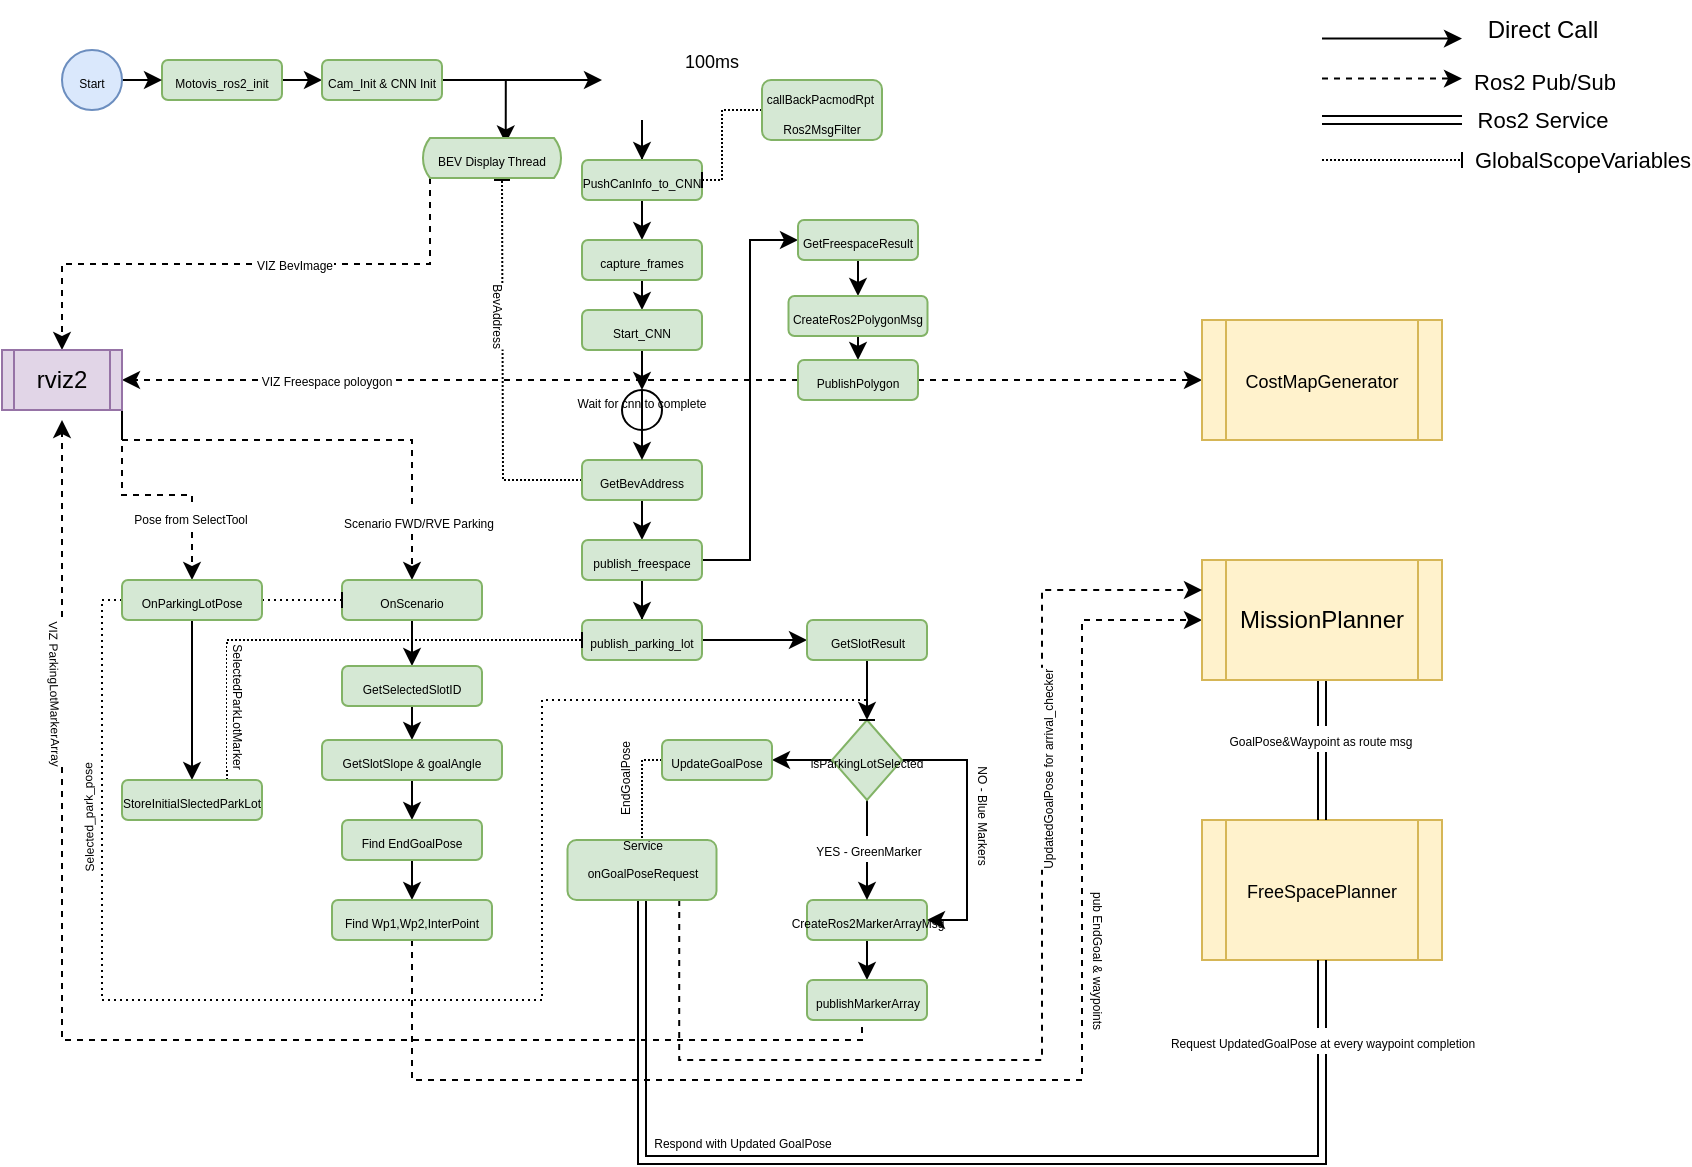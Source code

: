 <mxfile version="21.6.2" type="github">
  <diagram name="Page-1" id="-mco7TJi4aRfyRzVMiyg">
    <mxGraphModel dx="989" dy="553" grid="1" gridSize="10" guides="1" tooltips="1" connect="1" arrows="1" fold="1" page="1" pageScale="1" pageWidth="850" pageHeight="1100" math="0" shadow="0">
      <root>
        <mxCell id="0" />
        <mxCell id="1" parent="0" />
        <mxCell id="SGgT7MJGST8tAyNsxuXf-23" style="edgeStyle=orthogonalEdgeStyle;rounded=0;orthogonalLoop=1;jettySize=auto;html=1;exitX=1;exitY=0.5;exitDx=0;exitDy=0;entryX=0;entryY=0.5;entryDx=0;entryDy=0;" parent="1" source="SGgT7MJGST8tAyNsxuXf-1" target="SGgT7MJGST8tAyNsxuXf-3" edge="1">
          <mxGeometry relative="1" as="geometry" />
        </mxCell>
        <mxCell id="SGgT7MJGST8tAyNsxuXf-1" value="&lt;font style=&quot;font-size: 6px;&quot;&gt;Motovis_ros2_init&lt;/font&gt;" style="rounded=1;whiteSpace=wrap;html=1;fillColor=#d5e8d4;strokeColor=#82b366;" parent="1" vertex="1">
          <mxGeometry x="80" y="50" width="60" height="20" as="geometry" />
        </mxCell>
        <mxCell id="SGgT7MJGST8tAyNsxuXf-22" style="edgeStyle=orthogonalEdgeStyle;rounded=0;orthogonalLoop=1;jettySize=auto;html=1;exitX=1;exitY=0.5;exitDx=0;exitDy=0;entryX=0;entryY=0.5;entryDx=0;entryDy=0;" parent="1" source="SGgT7MJGST8tAyNsxuXf-2" target="SGgT7MJGST8tAyNsxuXf-1" edge="1">
          <mxGeometry relative="1" as="geometry" />
        </mxCell>
        <mxCell id="SGgT7MJGST8tAyNsxuXf-2" value="&lt;font style=&quot;font-size: 6px;&quot;&gt;Start&lt;/font&gt;" style="ellipse;whiteSpace=wrap;html=1;aspect=fixed;fillColor=#dae8fc;strokeColor=#6c8ebf;" parent="1" vertex="1">
          <mxGeometry x="30" y="45" width="30" height="30" as="geometry" />
        </mxCell>
        <mxCell id="SGgT7MJGST8tAyNsxuXf-24" style="edgeStyle=orthogonalEdgeStyle;rounded=0;orthogonalLoop=1;jettySize=auto;html=1;exitX=1;exitY=0.5;exitDx=0;exitDy=0;" parent="1" source="SGgT7MJGST8tAyNsxuXf-3" target="SGgT7MJGST8tAyNsxuXf-9" edge="1">
          <mxGeometry relative="1" as="geometry" />
        </mxCell>
        <mxCell id="SGgT7MJGST8tAyNsxuXf-25" style="edgeStyle=orthogonalEdgeStyle;rounded=0;orthogonalLoop=1;jettySize=auto;html=1;exitX=1;exitY=0.5;exitDx=0;exitDy=0;entryX=0.598;entryY=0.136;entryDx=0;entryDy=0;entryPerimeter=0;" parent="1" source="SGgT7MJGST8tAyNsxuXf-3" target="SGgT7MJGST8tAyNsxuXf-20" edge="1">
          <mxGeometry relative="1" as="geometry" />
        </mxCell>
        <mxCell id="SGgT7MJGST8tAyNsxuXf-3" value="&lt;font style=&quot;font-size: 6px;&quot;&gt;Cam_Init &amp;amp; CNN Init&lt;/font&gt;" style="rounded=1;whiteSpace=wrap;html=1;fillColor=#d5e8d4;strokeColor=#82b366;" parent="1" vertex="1">
          <mxGeometry x="160" y="50" width="60" height="20" as="geometry" />
        </mxCell>
        <mxCell id="SGgT7MJGST8tAyNsxuXf-27" style="edgeStyle=orthogonalEdgeStyle;rounded=0;orthogonalLoop=1;jettySize=auto;html=1;exitX=0.5;exitY=1;exitDx=0;exitDy=0;" parent="1" source="SGgT7MJGST8tAyNsxuXf-9" target="SGgT7MJGST8tAyNsxuXf-11" edge="1">
          <mxGeometry relative="1" as="geometry" />
        </mxCell>
        <mxCell id="SGgT7MJGST8tAyNsxuXf-9" value="" style="shape=image;html=1;verticalAlign=top;verticalLabelPosition=bottom;labelBackgroundColor=#ffffff;imageAspect=0;aspect=fixed;image=https://cdn3.iconfinder.com/data/icons/arrows-set-12/512/history-128.png" parent="1" vertex="1">
          <mxGeometry x="300" y="40" width="40" height="40" as="geometry" />
        </mxCell>
        <mxCell id="SGgT7MJGST8tAyNsxuXf-28" style="edgeStyle=orthogonalEdgeStyle;rounded=0;orthogonalLoop=1;jettySize=auto;html=1;exitX=0.5;exitY=1;exitDx=0;exitDy=0;entryX=0.5;entryY=0;entryDx=0;entryDy=0;" parent="1" source="SGgT7MJGST8tAyNsxuXf-11" target="SGgT7MJGST8tAyNsxuXf-13" edge="1">
          <mxGeometry relative="1" as="geometry" />
        </mxCell>
        <mxCell id="SGgT7MJGST8tAyNsxuXf-11" value="&lt;font style=&quot;font-size: 6px;&quot;&gt;PushCanInfo_to_CNN&lt;/font&gt;" style="rounded=1;whiteSpace=wrap;html=1;fillColor=#d5e8d4;strokeColor=#82b366;" parent="1" vertex="1">
          <mxGeometry x="290" y="100" width="60" height="20" as="geometry" />
        </mxCell>
        <mxCell id="SGgT7MJGST8tAyNsxuXf-29" style="edgeStyle=orthogonalEdgeStyle;rounded=0;orthogonalLoop=1;jettySize=auto;html=1;exitX=0.5;exitY=1;exitDx=0;exitDy=0;entryX=0.5;entryY=0;entryDx=0;entryDy=0;" parent="1" source="SGgT7MJGST8tAyNsxuXf-13" target="SGgT7MJGST8tAyNsxuXf-14" edge="1">
          <mxGeometry relative="1" as="geometry" />
        </mxCell>
        <mxCell id="SGgT7MJGST8tAyNsxuXf-13" value="&lt;font style=&quot;font-size: 6px;&quot;&gt;capture_frames&lt;/font&gt;" style="rounded=1;whiteSpace=wrap;html=1;fillColor=#d5e8d4;strokeColor=#82b366;" parent="1" vertex="1">
          <mxGeometry x="290" y="140" width="60" height="20" as="geometry" />
        </mxCell>
        <mxCell id="SGgT7MJGST8tAyNsxuXf-32" style="edgeStyle=orthogonalEdgeStyle;rounded=0;orthogonalLoop=1;jettySize=auto;html=1;exitX=0.5;exitY=1;exitDx=0;exitDy=0;entryX=0.5;entryY=0;entryDx=0;entryDy=0;" parent="1" source="SGgT7MJGST8tAyNsxuXf-14" target="SGgT7MJGST8tAyNsxuXf-31" edge="1">
          <mxGeometry relative="1" as="geometry" />
        </mxCell>
        <mxCell id="SGgT7MJGST8tAyNsxuXf-14" value="&lt;span style=&quot;font-size: 6px;&quot;&gt;Start_CNN&lt;/span&gt;" style="rounded=1;whiteSpace=wrap;html=1;fillColor=#d5e8d4;strokeColor=#82b366;" parent="1" vertex="1">
          <mxGeometry x="290" y="175" width="60" height="20" as="geometry" />
        </mxCell>
        <mxCell id="SGgT7MJGST8tAyNsxuXf-38" style="edgeStyle=orthogonalEdgeStyle;rounded=0;orthogonalLoop=1;jettySize=auto;html=1;exitX=0;exitY=0.5;exitDx=0;exitDy=0;dashed=1;dashPattern=1 1;endArrow=baseDash;endFill=0;" parent="1" source="SGgT7MJGST8tAyNsxuXf-15" edge="1">
          <mxGeometry relative="1" as="geometry">
            <mxPoint x="250" y="110" as="targetPoint" />
          </mxGeometry>
        </mxCell>
        <mxCell id="YeCXha6RfLNIHZASDCSi-3" value="&lt;font style=&quot;font-size: 6px;&quot;&gt;BevAddress&lt;/font&gt;" style="edgeLabel;html=1;align=center;verticalAlign=middle;resizable=0;points=[];rotation=90;" vertex="1" connectable="0" parent="SGgT7MJGST8tAyNsxuXf-38">
          <mxGeometry x="0.275" relative="1" as="geometry">
            <mxPoint y="-1" as="offset" />
          </mxGeometry>
        </mxCell>
        <mxCell id="SGgT7MJGST8tAyNsxuXf-39" style="edgeStyle=orthogonalEdgeStyle;rounded=0;orthogonalLoop=1;jettySize=auto;html=1;exitX=0.5;exitY=1;exitDx=0;exitDy=0;entryX=0.5;entryY=0;entryDx=0;entryDy=0;" parent="1" source="SGgT7MJGST8tAyNsxuXf-15" target="SGgT7MJGST8tAyNsxuXf-17" edge="1">
          <mxGeometry relative="1" as="geometry" />
        </mxCell>
        <mxCell id="SGgT7MJGST8tAyNsxuXf-15" value="&lt;font style=&quot;font-size: 6px;&quot;&gt;GetBevAddress&lt;/font&gt;" style="rounded=1;whiteSpace=wrap;html=1;fillColor=#d5e8d4;strokeColor=#82b366;" parent="1" vertex="1">
          <mxGeometry x="290" y="250" width="60" height="20" as="geometry" />
        </mxCell>
        <mxCell id="SGgT7MJGST8tAyNsxuXf-40" style="edgeStyle=orthogonalEdgeStyle;rounded=0;orthogonalLoop=1;jettySize=auto;html=1;exitX=1;exitY=0.5;exitDx=0;exitDy=0;entryX=0;entryY=0.5;entryDx=0;entryDy=0;" parent="1" source="SGgT7MJGST8tAyNsxuXf-17" target="SGgT7MJGST8tAyNsxuXf-19" edge="1">
          <mxGeometry relative="1" as="geometry" />
        </mxCell>
        <mxCell id="SGgT7MJGST8tAyNsxuXf-91" style="edgeStyle=orthogonalEdgeStyle;rounded=0;orthogonalLoop=1;jettySize=auto;html=1;exitX=0.5;exitY=1;exitDx=0;exitDy=0;" parent="1" source="SGgT7MJGST8tAyNsxuXf-17" target="SGgT7MJGST8tAyNsxuXf-52" edge="1">
          <mxGeometry relative="1" as="geometry" />
        </mxCell>
        <mxCell id="SGgT7MJGST8tAyNsxuXf-17" value="&lt;font style=&quot;font-size: 6px;&quot;&gt;publish_freespace&lt;/font&gt;" style="rounded=1;whiteSpace=wrap;html=1;fillColor=#d5e8d4;strokeColor=#82b366;" parent="1" vertex="1">
          <mxGeometry x="290" y="290" width="60" height="20" as="geometry" />
        </mxCell>
        <mxCell id="SGgT7MJGST8tAyNsxuXf-119" style="edgeStyle=orthogonalEdgeStyle;rounded=0;orthogonalLoop=1;jettySize=auto;html=1;exitX=0.5;exitY=1;exitDx=0;exitDy=0;entryX=0.5;entryY=0;entryDx=0;entryDy=0;" parent="1" source="SGgT7MJGST8tAyNsxuXf-19" target="SGgT7MJGST8tAyNsxuXf-41" edge="1">
          <mxGeometry relative="1" as="geometry" />
        </mxCell>
        <mxCell id="SGgT7MJGST8tAyNsxuXf-19" value="&lt;font style=&quot;font-size: 6px;&quot;&gt;GetFreespaceResult&lt;/font&gt;" style="rounded=1;whiteSpace=wrap;html=1;fillColor=#d5e8d4;strokeColor=#82b366;" parent="1" vertex="1">
          <mxGeometry x="398" y="130" width="60" height="20" as="geometry" />
        </mxCell>
        <mxCell id="SGgT7MJGST8tAyNsxuXf-54" style="edgeStyle=orthogonalEdgeStyle;rounded=0;orthogonalLoop=1;jettySize=auto;html=1;exitX=0;exitY=0;exitDx=4;exitDy=20;exitPerimeter=0;dashed=1;" parent="1" source="SGgT7MJGST8tAyNsxuXf-20" target="SGgT7MJGST8tAyNsxuXf-53" edge="1">
          <mxGeometry relative="1" as="geometry" />
        </mxCell>
        <mxCell id="SGgT7MJGST8tAyNsxuXf-117" value="&lt;font style=&quot;font-size: 6px;&quot;&gt;VIZ BevImage&lt;/font&gt;" style="edgeLabel;html=1;align=center;verticalAlign=middle;resizable=0;points=[];" parent="SGgT7MJGST8tAyNsxuXf-54" vertex="1" connectable="0">
          <mxGeometry x="-0.178" y="-1" relative="1" as="geometry">
            <mxPoint as="offset" />
          </mxGeometry>
        </mxCell>
        <mxCell id="SGgT7MJGST8tAyNsxuXf-20" value="&lt;font style=&quot;font-size: 6px;&quot;&gt;BEV Display Thread&lt;/font&gt;" style="html=1;dashed=0;whiteSpace=wrap;shape=mxgraph.dfd.loop;fillColor=#d5e8d4;strokeColor=#82b366;" parent="1" vertex="1">
          <mxGeometry x="210" y="89" width="70" height="20" as="geometry" />
        </mxCell>
        <mxCell id="SGgT7MJGST8tAyNsxuXf-33" style="edgeStyle=orthogonalEdgeStyle;rounded=0;orthogonalLoop=1;jettySize=auto;html=1;exitX=0.5;exitY=1;exitDx=0;exitDy=0;entryX=0.5;entryY=0;entryDx=0;entryDy=0;" parent="1" source="SGgT7MJGST8tAyNsxuXf-31" target="SGgT7MJGST8tAyNsxuXf-15" edge="1">
          <mxGeometry relative="1" as="geometry" />
        </mxCell>
        <mxCell id="SGgT7MJGST8tAyNsxuXf-31" value="" style="shape=lineEllipse;line=vertical;perimeter=ellipsePerimeter;whiteSpace=wrap;html=1;backgroundOutline=1;" parent="1" vertex="1">
          <mxGeometry x="310" y="215" width="20" height="20" as="geometry" />
        </mxCell>
        <mxCell id="SGgT7MJGST8tAyNsxuXf-34" value="&lt;font style=&quot;font-size: 6px;&quot;&gt;Wait for cnn to complete&lt;/font&gt;" style="text;html=1;strokeColor=none;fillColor=none;align=center;verticalAlign=middle;whiteSpace=wrap;rounded=0;" parent="1" vertex="1">
          <mxGeometry x="280" y="215" width="80" height="10" as="geometry" />
        </mxCell>
        <mxCell id="SGgT7MJGST8tAyNsxuXf-120" style="edgeStyle=orthogonalEdgeStyle;rounded=0;orthogonalLoop=1;jettySize=auto;html=1;exitX=0.5;exitY=1;exitDx=0;exitDy=0;entryX=0.5;entryY=0;entryDx=0;entryDy=0;" parent="1" source="SGgT7MJGST8tAyNsxuXf-41" target="SGgT7MJGST8tAyNsxuXf-45" edge="1">
          <mxGeometry relative="1" as="geometry" />
        </mxCell>
        <mxCell id="SGgT7MJGST8tAyNsxuXf-41" value="&lt;font style=&quot;font-size: 6px;&quot;&gt;CreateRos2PolygonMsg&lt;/font&gt;" style="rounded=1;whiteSpace=wrap;html=1;fillColor=#d5e8d4;strokeColor=#82b366;" parent="1" vertex="1">
          <mxGeometry x="393.25" y="168" width="69.5" height="20" as="geometry" />
        </mxCell>
        <mxCell id="SGgT7MJGST8tAyNsxuXf-51" style="edgeStyle=orthogonalEdgeStyle;rounded=0;orthogonalLoop=1;jettySize=auto;html=1;exitX=1;exitY=0.5;exitDx=0;exitDy=0;entryX=0;entryY=0.5;entryDx=0;entryDy=0;dashed=1;" parent="1" source="SGgT7MJGST8tAyNsxuXf-45" target="SGgT7MJGST8tAyNsxuXf-49" edge="1">
          <mxGeometry relative="1" as="geometry" />
        </mxCell>
        <mxCell id="SGgT7MJGST8tAyNsxuXf-55" style="edgeStyle=orthogonalEdgeStyle;rounded=0;orthogonalLoop=1;jettySize=auto;html=1;exitX=0;exitY=0.5;exitDx=0;exitDy=0;entryX=1;entryY=0.5;entryDx=0;entryDy=0;dashed=1;" parent="1" source="SGgT7MJGST8tAyNsxuXf-45" target="SGgT7MJGST8tAyNsxuXf-53" edge="1">
          <mxGeometry relative="1" as="geometry">
            <Array as="points">
              <mxPoint x="395" y="210" />
              <mxPoint x="140" y="210" />
              <mxPoint x="140" y="215" />
            </Array>
          </mxGeometry>
        </mxCell>
        <mxCell id="SGgT7MJGST8tAyNsxuXf-116" value="&lt;font style=&quot;font-size: 6px;&quot;&gt;VIZ Freespace poloygon&lt;/font&gt;" style="edgeLabel;html=1;align=center;verticalAlign=middle;resizable=0;points=[];" parent="SGgT7MJGST8tAyNsxuXf-55" vertex="1" connectable="0">
          <mxGeometry x="0.396" y="-1" relative="1" as="geometry">
            <mxPoint as="offset" />
          </mxGeometry>
        </mxCell>
        <mxCell id="SGgT7MJGST8tAyNsxuXf-45" value="&lt;font style=&quot;font-size: 6px;&quot;&gt;PublishPolygon&lt;/font&gt;" style="rounded=1;whiteSpace=wrap;html=1;fillColor=#d5e8d4;strokeColor=#82b366;" parent="1" vertex="1">
          <mxGeometry x="398" y="200" width="60" height="20" as="geometry" />
        </mxCell>
        <mxCell id="SGgT7MJGST8tAyNsxuXf-49" value="&lt;font style=&quot;font-size: 9px;&quot;&gt;CostMapGenerator&lt;/font&gt;" style="shape=process;whiteSpace=wrap;html=1;backgroundOutline=1;fillColor=#fff2cc;strokeColor=#d6b656;" parent="1" vertex="1">
          <mxGeometry x="600" y="180" width="120" height="60" as="geometry" />
        </mxCell>
        <mxCell id="SGgT7MJGST8tAyNsxuXf-50" value="&lt;font style=&quot;font-size: 9px;&quot;&gt;FreeSpacePlanner&lt;/font&gt;" style="shape=process;whiteSpace=wrap;html=1;backgroundOutline=1;fillColor=#fff2cc;strokeColor=#d6b656;" parent="1" vertex="1">
          <mxGeometry x="600" y="430" width="120" height="70" as="geometry" />
        </mxCell>
        <mxCell id="SGgT7MJGST8tAyNsxuXf-60" style="edgeStyle=orthogonalEdgeStyle;rounded=0;orthogonalLoop=1;jettySize=auto;html=1;exitX=1;exitY=0.5;exitDx=0;exitDy=0;entryX=0;entryY=0.5;entryDx=0;entryDy=0;" parent="1" source="SGgT7MJGST8tAyNsxuXf-52" target="SGgT7MJGST8tAyNsxuXf-57" edge="1">
          <mxGeometry relative="1" as="geometry">
            <mxPoint x="380" y="330" as="targetPoint" />
          </mxGeometry>
        </mxCell>
        <mxCell id="SGgT7MJGST8tAyNsxuXf-52" value="&lt;font style=&quot;font-size: 6px;&quot;&gt;publish_parking_lot&lt;/font&gt;" style="rounded=1;whiteSpace=wrap;html=1;fillColor=#d5e8d4;strokeColor=#82b366;" parent="1" vertex="1">
          <mxGeometry x="290" y="330" width="60" height="20" as="geometry" />
        </mxCell>
        <mxCell id="SGgT7MJGST8tAyNsxuXf-74" style="edgeStyle=orthogonalEdgeStyle;rounded=0;orthogonalLoop=1;jettySize=auto;html=1;exitX=1;exitY=0.5;exitDx=0;exitDy=0;entryX=0.5;entryY=0;entryDx=0;entryDy=0;dashed=1;" parent="1" source="SGgT7MJGST8tAyNsxuXf-53" target="SGgT7MJGST8tAyNsxuXf-73" edge="1">
          <mxGeometry relative="1" as="geometry">
            <Array as="points">
              <mxPoint x="60" y="240" />
              <mxPoint x="205" y="240" />
            </Array>
          </mxGeometry>
        </mxCell>
        <mxCell id="SGgT7MJGST8tAyNsxuXf-75" value="&lt;font style=&quot;font-size: 6px;&quot;&gt;Scenario FWD/RVE Parking&lt;/font&gt;" style="edgeLabel;html=1;align=center;verticalAlign=middle;resizable=0;points=[];rotation=0;" parent="SGgT7MJGST8tAyNsxuXf-74" vertex="1" connectable="0">
          <mxGeometry x="0.259" relative="1" as="geometry">
            <mxPoint x="24" y="40" as="offset" />
          </mxGeometry>
        </mxCell>
        <mxCell id="SGgT7MJGST8tAyNsxuXf-99" style="edgeStyle=orthogonalEdgeStyle;rounded=0;orthogonalLoop=1;jettySize=auto;html=1;exitX=1;exitY=1;exitDx=0;exitDy=0;dashed=1;" parent="1" source="SGgT7MJGST8tAyNsxuXf-53" target="SGgT7MJGST8tAyNsxuXf-98" edge="1">
          <mxGeometry relative="1" as="geometry" />
        </mxCell>
        <mxCell id="SGgT7MJGST8tAyNsxuXf-100" value="&lt;font style=&quot;font-size: 6px;&quot;&gt;Pose from SelectTool&lt;/font&gt;" style="edgeLabel;html=1;align=center;verticalAlign=middle;resizable=0;points=[];" parent="SGgT7MJGST8tAyNsxuXf-99" vertex="1" connectable="0">
          <mxGeometry x="0.459" y="-1" relative="1" as="geometry">
            <mxPoint as="offset" />
          </mxGeometry>
        </mxCell>
        <mxCell id="SGgT7MJGST8tAyNsxuXf-53" value="rviz2" style="shape=process;whiteSpace=wrap;html=1;backgroundOutline=1;fillColor=#e1d5e7;strokeColor=#9673a6;" parent="1" vertex="1">
          <mxGeometry y="195" width="60" height="30" as="geometry" />
        </mxCell>
        <mxCell id="SGgT7MJGST8tAyNsxuXf-107" style="edgeStyle=orthogonalEdgeStyle;rounded=0;orthogonalLoop=1;jettySize=auto;html=1;exitX=0.5;exitY=1;exitDx=0;exitDy=0;entryX=0.5;entryY=0;entryDx=0;entryDy=0;" parent="1" source="SGgT7MJGST8tAyNsxuXf-57" target="SGgT7MJGST8tAyNsxuXf-64" edge="1">
          <mxGeometry relative="1" as="geometry" />
        </mxCell>
        <mxCell id="SGgT7MJGST8tAyNsxuXf-57" value="&lt;font style=&quot;font-size: 6px;&quot;&gt;GetSlotResult&lt;/font&gt;" style="rounded=1;whiteSpace=wrap;html=1;fillColor=#d5e8d4;strokeColor=#82b366;" parent="1" vertex="1">
          <mxGeometry x="402.5" y="330" width="60" height="20" as="geometry" />
        </mxCell>
        <mxCell id="SGgT7MJGST8tAyNsxuXf-102" style="edgeStyle=orthogonalEdgeStyle;rounded=0;orthogonalLoop=1;jettySize=auto;html=1;exitX=0.5;exitY=1;exitDx=0;exitDy=0;entryX=0.5;entryY=0;entryDx=0;entryDy=0;" parent="1" source="SGgT7MJGST8tAyNsxuXf-62" target="SGgT7MJGST8tAyNsxuXf-70" edge="1">
          <mxGeometry relative="1" as="geometry" />
        </mxCell>
        <mxCell id="SGgT7MJGST8tAyNsxuXf-62" value="&lt;font style=&quot;font-size: 6px;&quot;&gt;CreateRos2MarkerArrayMsg&lt;/font&gt;" style="rounded=1;whiteSpace=wrap;html=1;fillColor=#d5e8d4;strokeColor=#82b366;" parent="1" vertex="1">
          <mxGeometry x="402.5" y="470" width="60" height="20" as="geometry" />
        </mxCell>
        <mxCell id="SGgT7MJGST8tAyNsxuXf-65" style="edgeStyle=orthogonalEdgeStyle;rounded=0;orthogonalLoop=1;jettySize=auto;html=1;exitX=0.5;exitY=1;exitDx=0;exitDy=0;entryX=0.5;entryY=0;entryDx=0;entryDy=0;" parent="1" source="SGgT7MJGST8tAyNsxuXf-64" target="SGgT7MJGST8tAyNsxuXf-62" edge="1">
          <mxGeometry relative="1" as="geometry" />
        </mxCell>
        <mxCell id="SGgT7MJGST8tAyNsxuXf-66" value="&lt;font style=&quot;font-size: 6px;&quot;&gt;YES - GreenMarker&lt;/font&gt;" style="edgeLabel;html=1;align=center;verticalAlign=middle;resizable=0;points=[];" parent="SGgT7MJGST8tAyNsxuXf-65" vertex="1" connectable="0">
          <mxGeometry x="-0.219" y="2" relative="1" as="geometry">
            <mxPoint x="-2" y="4" as="offset" />
          </mxGeometry>
        </mxCell>
        <mxCell id="SGgT7MJGST8tAyNsxuXf-67" style="edgeStyle=orthogonalEdgeStyle;rounded=0;orthogonalLoop=1;jettySize=auto;html=1;exitX=1;exitY=0.5;exitDx=0;exitDy=0;entryX=1;entryY=0.5;entryDx=0;entryDy=0;" parent="1" source="SGgT7MJGST8tAyNsxuXf-64" target="SGgT7MJGST8tAyNsxuXf-62" edge="1">
          <mxGeometry relative="1" as="geometry" />
        </mxCell>
        <mxCell id="SGgT7MJGST8tAyNsxuXf-68" value="&lt;font style=&quot;font-size: 6px;&quot;&gt;NO - Blue Markers&lt;/font&gt;" style="edgeLabel;html=1;align=center;verticalAlign=middle;resizable=0;points=[];rotation=90;" parent="SGgT7MJGST8tAyNsxuXf-67" vertex="1" connectable="0">
          <mxGeometry x="-0.138" y="-2" relative="1" as="geometry">
            <mxPoint x="12" y="3" as="offset" />
          </mxGeometry>
        </mxCell>
        <mxCell id="SGgT7MJGST8tAyNsxuXf-106" style="edgeStyle=orthogonalEdgeStyle;rounded=0;orthogonalLoop=1;jettySize=auto;html=1;exitX=0.5;exitY=1;exitDx=0;exitDy=0;entryX=1;entryY=0.5;entryDx=0;entryDy=0;" parent="1" source="SGgT7MJGST8tAyNsxuXf-64" target="SGgT7MJGST8tAyNsxuXf-105" edge="1">
          <mxGeometry relative="1" as="geometry">
            <Array as="points">
              <mxPoint x="433" y="400" />
            </Array>
          </mxGeometry>
        </mxCell>
        <mxCell id="SGgT7MJGST8tAyNsxuXf-64" value="&lt;font style=&quot;font-size: 6px;&quot;&gt;isParkingLotSelected&lt;/font&gt;" style="rhombus;whiteSpace=wrap;html=1;fillColor=#d5e8d4;strokeColor=#82b366;" parent="1" vertex="1">
          <mxGeometry x="415" y="380" width="35" height="40" as="geometry" />
        </mxCell>
        <mxCell id="SGgT7MJGST8tAyNsxuXf-92" style="edgeStyle=orthogonalEdgeStyle;rounded=0;orthogonalLoop=1;jettySize=auto;html=1;exitX=0.5;exitY=1;exitDx=0;exitDy=0;dashed=1;" parent="1" source="SGgT7MJGST8tAyNsxuXf-70" edge="1">
          <mxGeometry relative="1" as="geometry">
            <mxPoint x="30" y="230" as="targetPoint" />
            <Array as="points">
              <mxPoint x="430" y="540" />
              <mxPoint x="30" y="540" />
            </Array>
          </mxGeometry>
        </mxCell>
        <mxCell id="SGgT7MJGST8tAyNsxuXf-93" value="&lt;font style=&quot;font-size: 6px;&quot;&gt;VIZ ParkingLotMarkerArray&lt;/font&gt;" style="edgeLabel;html=1;align=center;verticalAlign=middle;resizable=0;points=[];rotation=89;" parent="SGgT7MJGST8tAyNsxuXf-92" vertex="1" connectable="0">
          <mxGeometry x="0.624" y="2" relative="1" as="geometry">
            <mxPoint as="offset" />
          </mxGeometry>
        </mxCell>
        <mxCell id="SGgT7MJGST8tAyNsxuXf-70" value="&lt;font style=&quot;font-size: 6px;&quot;&gt;publishMarkerArray&lt;/font&gt;" style="rounded=1;whiteSpace=wrap;html=1;fillColor=#d5e8d4;strokeColor=#82b366;" parent="1" vertex="1">
          <mxGeometry x="402.5" y="510" width="60" height="20" as="geometry" />
        </mxCell>
        <mxCell id="SGgT7MJGST8tAyNsxuXf-84" style="edgeStyle=orthogonalEdgeStyle;rounded=0;orthogonalLoop=1;jettySize=auto;html=1;exitX=0.5;exitY=1;exitDx=0;exitDy=0;entryX=0.5;entryY=0;entryDx=0;entryDy=0;" parent="1" source="SGgT7MJGST8tAyNsxuXf-73" target="SGgT7MJGST8tAyNsxuXf-76" edge="1">
          <mxGeometry relative="1" as="geometry" />
        </mxCell>
        <mxCell id="SGgT7MJGST8tAyNsxuXf-73" value="&lt;font style=&quot;font-size: 6px;&quot;&gt;OnScenario&lt;/font&gt;" style="rounded=1;whiteSpace=wrap;html=1;fillColor=#d5e8d4;strokeColor=#82b366;" parent="1" vertex="1">
          <mxGeometry x="170" y="310" width="70" height="20" as="geometry" />
        </mxCell>
        <mxCell id="SGgT7MJGST8tAyNsxuXf-85" style="edgeStyle=orthogonalEdgeStyle;rounded=0;orthogonalLoop=1;jettySize=auto;html=1;exitX=0.5;exitY=1;exitDx=0;exitDy=0;entryX=0.5;entryY=0;entryDx=0;entryDy=0;" parent="1" source="SGgT7MJGST8tAyNsxuXf-76" target="SGgT7MJGST8tAyNsxuXf-77" edge="1">
          <mxGeometry relative="1" as="geometry" />
        </mxCell>
        <mxCell id="SGgT7MJGST8tAyNsxuXf-76" value="&lt;font style=&quot;font-size: 6px;&quot;&gt;GetSelectedSlotID&lt;/font&gt;" style="rounded=1;whiteSpace=wrap;html=1;fillColor=#d5e8d4;strokeColor=#82b366;" parent="1" vertex="1">
          <mxGeometry x="170" y="353" width="70" height="20" as="geometry" />
        </mxCell>
        <mxCell id="SGgT7MJGST8tAyNsxuXf-86" style="edgeStyle=orthogonalEdgeStyle;rounded=0;orthogonalLoop=1;jettySize=auto;html=1;exitX=0.5;exitY=1;exitDx=0;exitDy=0;entryX=0.5;entryY=0;entryDx=0;entryDy=0;" parent="1" source="SGgT7MJGST8tAyNsxuXf-77" target="SGgT7MJGST8tAyNsxuXf-78" edge="1">
          <mxGeometry relative="1" as="geometry" />
        </mxCell>
        <mxCell id="SGgT7MJGST8tAyNsxuXf-77" value="&lt;font style=&quot;font-size: 6px;&quot;&gt;GetSlotSlope &amp;amp; goalAngle&lt;/font&gt;" style="rounded=1;whiteSpace=wrap;html=1;fillColor=#d5e8d4;strokeColor=#82b366;" parent="1" vertex="1">
          <mxGeometry x="160" y="390" width="90" height="20" as="geometry" />
        </mxCell>
        <mxCell id="SGgT7MJGST8tAyNsxuXf-87" style="edgeStyle=orthogonalEdgeStyle;rounded=0;orthogonalLoop=1;jettySize=auto;html=1;exitX=0.5;exitY=1;exitDx=0;exitDy=0;entryX=0.5;entryY=0;entryDx=0;entryDy=0;" parent="1" source="SGgT7MJGST8tAyNsxuXf-78" target="SGgT7MJGST8tAyNsxuXf-82" edge="1">
          <mxGeometry relative="1" as="geometry" />
        </mxCell>
        <mxCell id="SGgT7MJGST8tAyNsxuXf-78" value="&lt;font style=&quot;font-size: 6px;&quot;&gt;Find EndGoalPose&lt;/font&gt;" style="rounded=1;whiteSpace=wrap;html=1;fillColor=#d5e8d4;strokeColor=#82b366;" parent="1" vertex="1">
          <mxGeometry x="170" y="430" width="70" height="20" as="geometry" />
        </mxCell>
        <mxCell id="SGgT7MJGST8tAyNsxuXf-89" style="edgeStyle=orthogonalEdgeStyle;rounded=0;orthogonalLoop=1;jettySize=auto;html=1;exitX=0.5;exitY=1;exitDx=0;exitDy=0;entryX=0;entryY=0.5;entryDx=0;entryDy=0;dashed=1;" parent="1" source="SGgT7MJGST8tAyNsxuXf-82" target="SGgT7MJGST8tAyNsxuXf-88" edge="1">
          <mxGeometry relative="1" as="geometry">
            <Array as="points">
              <mxPoint x="205" y="560" />
              <mxPoint x="540" y="560" />
              <mxPoint x="540" y="330" />
            </Array>
          </mxGeometry>
        </mxCell>
        <mxCell id="SGgT7MJGST8tAyNsxuXf-90" value="&lt;font style=&quot;font-size: 6px;&quot;&gt;pub EndGoal &amp;amp; waypoints&lt;/font&gt;" style="edgeLabel;html=1;align=center;verticalAlign=middle;resizable=0;points=[];rotation=90;" parent="SGgT7MJGST8tAyNsxuXf-89" vertex="1" connectable="0">
          <mxGeometry x="-0.339" y="-1" relative="1" as="geometry">
            <mxPoint x="185" y="-61" as="offset" />
          </mxGeometry>
        </mxCell>
        <mxCell id="SGgT7MJGST8tAyNsxuXf-82" value="&lt;span style=&quot;font-size: 6px;&quot;&gt;Find Wp1,Wp2,InterPoint&lt;/span&gt;" style="rounded=1;whiteSpace=wrap;html=1;fillColor=#d5e8d4;strokeColor=#82b366;" parent="1" vertex="1">
          <mxGeometry x="165" y="470" width="80" height="20" as="geometry" />
        </mxCell>
        <mxCell id="SGgT7MJGST8tAyNsxuXf-94" style="edgeStyle=orthogonalEdgeStyle;rounded=0;orthogonalLoop=1;jettySize=auto;html=1;exitX=0.5;exitY=1;exitDx=0;exitDy=0;shape=link;" parent="1" source="SGgT7MJGST8tAyNsxuXf-88" target="SGgT7MJGST8tAyNsxuXf-50" edge="1">
          <mxGeometry relative="1" as="geometry" />
        </mxCell>
        <mxCell id="SGgT7MJGST8tAyNsxuXf-95" value="&lt;font style=&quot;font-size: 6px;&quot;&gt;GoalPose&amp;amp;Waypoint as route msg&lt;/font&gt;" style="edgeLabel;html=1;align=center;verticalAlign=middle;resizable=0;points=[];" parent="SGgT7MJGST8tAyNsxuXf-94" vertex="1" connectable="0">
          <mxGeometry x="-0.166" y="-1" relative="1" as="geometry">
            <mxPoint as="offset" />
          </mxGeometry>
        </mxCell>
        <mxCell id="SGgT7MJGST8tAyNsxuXf-88" value="MissionPlanner" style="shape=process;whiteSpace=wrap;html=1;backgroundOutline=1;fillColor=#fff2cc;strokeColor=#d6b656;" parent="1" vertex="1">
          <mxGeometry x="600" y="300" width="120" height="60" as="geometry" />
        </mxCell>
        <mxCell id="SGgT7MJGST8tAyNsxuXf-96" value="" style="endArrow=classic;html=1;rounded=0;" parent="1" edge="1">
          <mxGeometry width="50" height="50" relative="1" as="geometry">
            <mxPoint x="660" y="39.31" as="sourcePoint" />
            <mxPoint x="730" y="39.31" as="targetPoint" />
            <Array as="points" />
          </mxGeometry>
        </mxCell>
        <mxCell id="SGgT7MJGST8tAyNsxuXf-101" style="edgeStyle=orthogonalEdgeStyle;rounded=0;orthogonalLoop=1;jettySize=auto;html=1;exitX=0;exitY=0.5;exitDx=0;exitDy=0;entryX=0.5;entryY=0;entryDx=0;entryDy=0;dashed=1;dashPattern=1 2;endArrow=baseDash;endFill=0;" parent="1" source="SGgT7MJGST8tAyNsxuXf-98" target="SGgT7MJGST8tAyNsxuXf-64" edge="1">
          <mxGeometry relative="1" as="geometry">
            <Array as="points">
              <mxPoint x="50" y="320" />
              <mxPoint x="50" y="520" />
              <mxPoint x="270" y="520" />
              <mxPoint x="270" y="370" />
              <mxPoint x="433" y="370" />
            </Array>
          </mxGeometry>
        </mxCell>
        <mxCell id="SGgT7MJGST8tAyNsxuXf-104" value="&lt;font style=&quot;font-size: 6px;&quot;&gt;Selected_park_pose&lt;/font&gt;" style="edgeLabel;html=1;align=center;verticalAlign=middle;resizable=0;points=[];rotation=-91;" parent="SGgT7MJGST8tAyNsxuXf-101" vertex="1" connectable="0">
          <mxGeometry x="-0.591" y="2" relative="1" as="geometry">
            <mxPoint x="-11" y="-35" as="offset" />
          </mxGeometry>
        </mxCell>
        <mxCell id="SGgT7MJGST8tAyNsxuXf-103" style="edgeStyle=orthogonalEdgeStyle;rounded=0;orthogonalLoop=1;jettySize=auto;html=1;exitX=1;exitY=0.5;exitDx=0;exitDy=0;dashed=1;dashPattern=1 2;endArrow=baseDash;endFill=0;" parent="1" source="SGgT7MJGST8tAyNsxuXf-98" target="SGgT7MJGST8tAyNsxuXf-73" edge="1">
          <mxGeometry relative="1" as="geometry" />
        </mxCell>
        <mxCell id="SGgT7MJGST8tAyNsxuXf-134" style="edgeStyle=orthogonalEdgeStyle;rounded=0;orthogonalLoop=1;jettySize=auto;html=1;exitX=0.5;exitY=1;exitDx=0;exitDy=0;entryX=0.5;entryY=0;entryDx=0;entryDy=0;" parent="1" source="SGgT7MJGST8tAyNsxuXf-98" target="SGgT7MJGST8tAyNsxuXf-133" edge="1">
          <mxGeometry relative="1" as="geometry" />
        </mxCell>
        <mxCell id="SGgT7MJGST8tAyNsxuXf-98" value="&lt;font style=&quot;font-size: 6px;&quot;&gt;OnParkingLotPose&lt;/font&gt;" style="rounded=1;whiteSpace=wrap;html=1;fillColor=#d5e8d4;strokeColor=#82b366;" parent="1" vertex="1">
          <mxGeometry x="60" y="310" width="70" height="20" as="geometry" />
        </mxCell>
        <mxCell id="SGgT7MJGST8tAyNsxuXf-109" style="edgeStyle=orthogonalEdgeStyle;rounded=0;orthogonalLoop=1;jettySize=auto;html=1;exitX=0;exitY=0.5;exitDx=0;exitDy=0;entryX=0.5;entryY=0;entryDx=0;entryDy=0;dashed=1;dashPattern=1 1;strokeColor=default;endArrow=baseDash;endFill=0;" parent="1" source="SGgT7MJGST8tAyNsxuXf-105" target="SGgT7MJGST8tAyNsxuXf-108" edge="1">
          <mxGeometry relative="1" as="geometry">
            <Array as="points">
              <mxPoint x="320" y="400" />
            </Array>
          </mxGeometry>
        </mxCell>
        <mxCell id="SGgT7MJGST8tAyNsxuXf-110" value="&lt;font style=&quot;font-size: 6px;&quot;&gt;EndGoalPose&lt;/font&gt;" style="edgeLabel;html=1;align=center;verticalAlign=middle;resizable=0;points=[];rotation=-90;" parent="SGgT7MJGST8tAyNsxuXf-109" vertex="1" connectable="0">
          <mxGeometry x="-0.371" y="1" relative="1" as="geometry">
            <mxPoint x="-11" y="4" as="offset" />
          </mxGeometry>
        </mxCell>
        <mxCell id="SGgT7MJGST8tAyNsxuXf-105" value="&lt;font style=&quot;font-size: 6px;&quot;&gt;UpdateGoalPose&lt;/font&gt;" style="rounded=1;whiteSpace=wrap;html=1;fillColor=#d5e8d4;strokeColor=#82b366;" parent="1" vertex="1">
          <mxGeometry x="330" y="390" width="55" height="20" as="geometry" />
        </mxCell>
        <mxCell id="SGgT7MJGST8tAyNsxuXf-112" style="edgeStyle=orthogonalEdgeStyle;rounded=0;orthogonalLoop=1;jettySize=auto;html=1;exitX=0.5;exitY=1;exitDx=0;exitDy=0;entryX=0.5;entryY=1;entryDx=0;entryDy=0;shape=link;" parent="1" source="SGgT7MJGST8tAyNsxuXf-108" target="SGgT7MJGST8tAyNsxuXf-50" edge="1">
          <mxGeometry relative="1" as="geometry">
            <Array as="points">
              <mxPoint x="320" y="600" />
              <mxPoint x="660" y="600" />
            </Array>
          </mxGeometry>
        </mxCell>
        <mxCell id="SGgT7MJGST8tAyNsxuXf-114" value="&lt;font style=&quot;font-size: 6px;&quot;&gt;Request UpdatedGoalPose at every waypoint completion&lt;/font&gt;" style="edgeLabel;html=1;align=center;verticalAlign=middle;resizable=0;points=[];" parent="SGgT7MJGST8tAyNsxuXf-112" vertex="1" connectable="0">
          <mxGeometry x="0.929" y="-4" relative="1" as="geometry">
            <mxPoint x="-4" y="20" as="offset" />
          </mxGeometry>
        </mxCell>
        <mxCell id="SGgT7MJGST8tAyNsxuXf-115" value="&lt;font style=&quot;font-size: 6px;&quot;&gt;Respond with Updated GoalPose&lt;/font&gt;" style="edgeLabel;html=1;align=center;verticalAlign=middle;resizable=0;points=[];" parent="SGgT7MJGST8tAyNsxuXf-112" vertex="1" connectable="0">
          <mxGeometry x="-0.942" relative="1" as="geometry">
            <mxPoint x="50" y="103" as="offset" />
          </mxGeometry>
        </mxCell>
        <mxCell id="YeCXha6RfLNIHZASDCSi-1" style="edgeStyle=orthogonalEdgeStyle;rounded=0;orthogonalLoop=1;jettySize=auto;html=1;exitX=0.75;exitY=1;exitDx=0;exitDy=0;entryX=0;entryY=0.25;entryDx=0;entryDy=0;dashed=1;" edge="1" parent="1" source="SGgT7MJGST8tAyNsxuXf-108" target="SGgT7MJGST8tAyNsxuXf-88">
          <mxGeometry relative="1" as="geometry">
            <Array as="points">
              <mxPoint x="339" y="550" />
              <mxPoint x="520" y="550" />
              <mxPoint x="520" y="315" />
            </Array>
          </mxGeometry>
        </mxCell>
        <mxCell id="YeCXha6RfLNIHZASDCSi-2" value="&lt;font style=&quot;font-size: 6px;&quot;&gt;UpdatedGoalPose for arrival_checker&lt;/font&gt;" style="edgeLabel;html=1;align=center;verticalAlign=middle;resizable=0;points=[];rotation=-90;" vertex="1" connectable="0" parent="YeCXha6RfLNIHZASDCSi-1">
          <mxGeometry x="0.41" y="-1" relative="1" as="geometry">
            <mxPoint as="offset" />
          </mxGeometry>
        </mxCell>
        <mxCell id="SGgT7MJGST8tAyNsxuXf-108" value="&lt;font style=&quot;font-size: 6px;&quot;&gt;Service&lt;br&gt;onGoalPoseRequest&lt;br&gt;&lt;br&gt;&lt;/font&gt;" style="rounded=1;whiteSpace=wrap;html=1;fillColor=#d5e8d4;strokeColor=#82b366;" parent="1" vertex="1">
          <mxGeometry x="282.75" y="440" width="74.5" height="30" as="geometry" />
        </mxCell>
        <mxCell id="SGgT7MJGST8tAyNsxuXf-118" value="&lt;font style=&quot;font-size: 9px;&quot;&gt;100ms&lt;/font&gt;" style="text;html=1;strokeColor=none;fillColor=none;align=center;verticalAlign=middle;whiteSpace=wrap;rounded=0;" parent="1" vertex="1">
          <mxGeometry x="330" y="40" width="50" height="20" as="geometry" />
        </mxCell>
        <mxCell id="SGgT7MJGST8tAyNsxuXf-121" value="" style="endArrow=classic;html=1;rounded=0;dashed=1;" parent="1" edge="1">
          <mxGeometry width="50" height="50" relative="1" as="geometry">
            <mxPoint x="660" y="59.31" as="sourcePoint" />
            <mxPoint x="730" y="59.31" as="targetPoint" />
            <Array as="points" />
          </mxGeometry>
        </mxCell>
        <mxCell id="SGgT7MJGST8tAyNsxuXf-124" value="Ros2 Pub/Sub" style="edgeLabel;html=1;align=center;verticalAlign=middle;resizable=0;points=[];" parent="SGgT7MJGST8tAyNsxuXf-121" vertex="1" connectable="0">
          <mxGeometry x="0.556" y="-3" relative="1" as="geometry">
            <mxPoint x="56" y="-2" as="offset" />
          </mxGeometry>
        </mxCell>
        <mxCell id="SGgT7MJGST8tAyNsxuXf-122" value="" style="endArrow=classic;html=1;rounded=0;shape=link;" parent="1" edge="1">
          <mxGeometry width="50" height="50" relative="1" as="geometry">
            <mxPoint x="660" y="80" as="sourcePoint" />
            <mxPoint x="730" y="80" as="targetPoint" />
            <Array as="points" />
          </mxGeometry>
        </mxCell>
        <mxCell id="SGgT7MJGST8tAyNsxuXf-125" value="Ros2 Service" style="edgeLabel;html=1;align=center;verticalAlign=middle;resizable=0;points=[];" parent="SGgT7MJGST8tAyNsxuXf-122" vertex="1" connectable="0">
          <mxGeometry x="0.733" y="1" relative="1" as="geometry">
            <mxPoint x="49" y="1" as="offset" />
          </mxGeometry>
        </mxCell>
        <mxCell id="SGgT7MJGST8tAyNsxuXf-123" value="Direct Call" style="text;html=1;align=center;verticalAlign=middle;resizable=0;points=[];autosize=1;strokeColor=none;fillColor=none;" parent="1" vertex="1">
          <mxGeometry x="730" y="20" width="80" height="30" as="geometry" />
        </mxCell>
        <mxCell id="SGgT7MJGST8tAyNsxuXf-126" value="" style="endArrow=baseDash;html=1;rounded=0;dashed=1;dashPattern=1 1;endFill=0;" parent="1" edge="1">
          <mxGeometry width="50" height="50" relative="1" as="geometry">
            <mxPoint x="660" y="100" as="sourcePoint" />
            <mxPoint x="730" y="100" as="targetPoint" />
            <Array as="points" />
          </mxGeometry>
        </mxCell>
        <mxCell id="SGgT7MJGST8tAyNsxuXf-127" value="GlobalScopeVariables" style="edgeLabel;html=1;align=center;verticalAlign=middle;resizable=0;points=[];" parent="SGgT7MJGST8tAyNsxuXf-126" vertex="1" connectable="0">
          <mxGeometry x="0.733" y="1" relative="1" as="geometry">
            <mxPoint x="69" y="1" as="offset" />
          </mxGeometry>
        </mxCell>
        <mxCell id="SGgT7MJGST8tAyNsxuXf-132" style="edgeStyle=orthogonalEdgeStyle;rounded=0;orthogonalLoop=1;jettySize=auto;html=1;exitX=0;exitY=0.5;exitDx=0;exitDy=0;entryX=1;entryY=0.5;entryDx=0;entryDy=0;dashed=1;dashPattern=1 1;endArrow=baseDash;endFill=0;" parent="1" source="SGgT7MJGST8tAyNsxuXf-130" target="SGgT7MJGST8tAyNsxuXf-11" edge="1">
          <mxGeometry relative="1" as="geometry" />
        </mxCell>
        <mxCell id="SGgT7MJGST8tAyNsxuXf-130" value="&lt;font style=&quot;font-size: 6px;&quot;&gt;callBackPacmodRpt&amp;nbsp;&lt;br&gt;Ros2MsgFilter&lt;/font&gt;" style="rounded=1;whiteSpace=wrap;html=1;fillColor=#d5e8d4;strokeColor=#82b366;" parent="1" vertex="1">
          <mxGeometry x="380" y="60" width="60" height="30" as="geometry" />
        </mxCell>
        <mxCell id="SGgT7MJGST8tAyNsxuXf-135" style="edgeStyle=orthogonalEdgeStyle;rounded=0;orthogonalLoop=1;jettySize=auto;html=1;exitX=0.75;exitY=0;exitDx=0;exitDy=0;dashed=1;dashPattern=1 1;endArrow=baseDash;endFill=0;" parent="1" source="SGgT7MJGST8tAyNsxuXf-133" target="SGgT7MJGST8tAyNsxuXf-52" edge="1">
          <mxGeometry relative="1" as="geometry">
            <Array as="points">
              <mxPoint x="113" y="340" />
            </Array>
          </mxGeometry>
        </mxCell>
        <mxCell id="SGgT7MJGST8tAyNsxuXf-136" value="&lt;font style=&quot;font-size: 6px;&quot;&gt;SelectedParkLotMarker&lt;/font&gt;" style="edgeLabel;html=1;align=center;verticalAlign=middle;resizable=0;points=[];rotation=90;" parent="SGgT7MJGST8tAyNsxuXf-135" vertex="1" connectable="0">
          <mxGeometry x="-0.652" relative="1" as="geometry">
            <mxPoint x="7" y="6" as="offset" />
          </mxGeometry>
        </mxCell>
        <mxCell id="SGgT7MJGST8tAyNsxuXf-133" value="&lt;font style=&quot;font-size: 6px;&quot;&gt;StoreInitialSlectedParkLot&lt;/font&gt;" style="rounded=1;whiteSpace=wrap;html=1;fillColor=#d5e8d4;strokeColor=#82b366;" parent="1" vertex="1">
          <mxGeometry x="60" y="410" width="70" height="20" as="geometry" />
        </mxCell>
      </root>
    </mxGraphModel>
  </diagram>
</mxfile>
